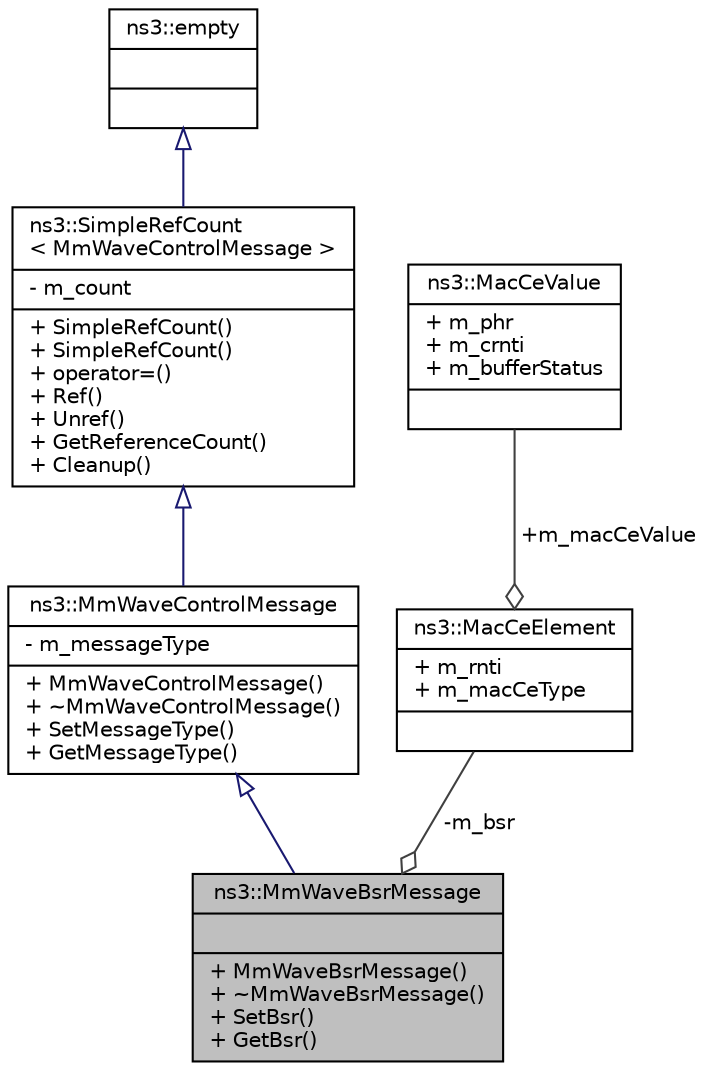 digraph "ns3::MmWaveBsrMessage"
{
  edge [fontname="Helvetica",fontsize="10",labelfontname="Helvetica",labelfontsize="10"];
  node [fontname="Helvetica",fontsize="10",shape=record];
  Node1 [label="{ns3::MmWaveBsrMessage\n||+ MmWaveBsrMessage()\l+ ~MmWaveBsrMessage()\l+ SetBsr()\l+ GetBsr()\l}",height=0.2,width=0.4,color="black", fillcolor="grey75", style="filled", fontcolor="black"];
  Node2 -> Node1 [dir="back",color="midnightblue",fontsize="10",style="solid",arrowtail="onormal"];
  Node2 [label="{ns3::MmWaveControlMessage\n|- m_messageType\l|+ MmWaveControlMessage()\l+ ~MmWaveControlMessage()\l+ SetMessageType()\l+ GetMessageType()\l}",height=0.2,width=0.4,color="black", fillcolor="white", style="filled",URL="$d4/d57/classns3_1_1MmWaveControlMessage.html"];
  Node3 -> Node2 [dir="back",color="midnightblue",fontsize="10",style="solid",arrowtail="onormal"];
  Node3 [label="{ns3::SimpleRefCount\l\< MmWaveControlMessage \>\n|- m_count\l|+ SimpleRefCount()\l+ SimpleRefCount()\l+ operator=()\l+ Ref()\l+ Unref()\l+ GetReferenceCount()\l+ Cleanup()\l}",height=0.2,width=0.4,color="black", fillcolor="white", style="filled",URL="$da/da1/classns3_1_1SimpleRefCount.html"];
  Node4 -> Node3 [dir="back",color="midnightblue",fontsize="10",style="solid",arrowtail="onormal"];
  Node4 [label="{ns3::empty\n||}",height=0.2,width=0.4,color="black", fillcolor="white", style="filled",URL="$d9/d6a/classns3_1_1empty.html",tooltip="make Callback use a separate empty type "];
  Node5 -> Node1 [color="grey25",fontsize="10",style="solid",label=" -m_bsr" ,arrowhead="odiamond"];
  Node5 [label="{ns3::MacCeElement\n|+ m_rnti\l+ m_macCeType\l|}",height=0.2,width=0.4,color="black", fillcolor="white", style="filled",URL="$d6/da1/structns3_1_1MacCeElement.html",tooltip="See section 4.3.14 macCEListElement. "];
  Node6 -> Node5 [color="grey25",fontsize="10",style="solid",label=" +m_macCeValue" ,arrowhead="odiamond"];
  Node6 [label="{ns3::MacCeValue\n|+ m_phr\l+ m_crnti\l+ m_bufferStatus\l|}",height=0.2,width=0.4,color="black", fillcolor="white", style="filled",URL="$de/d29/structns3_1_1MacCeValue.html"];
}
